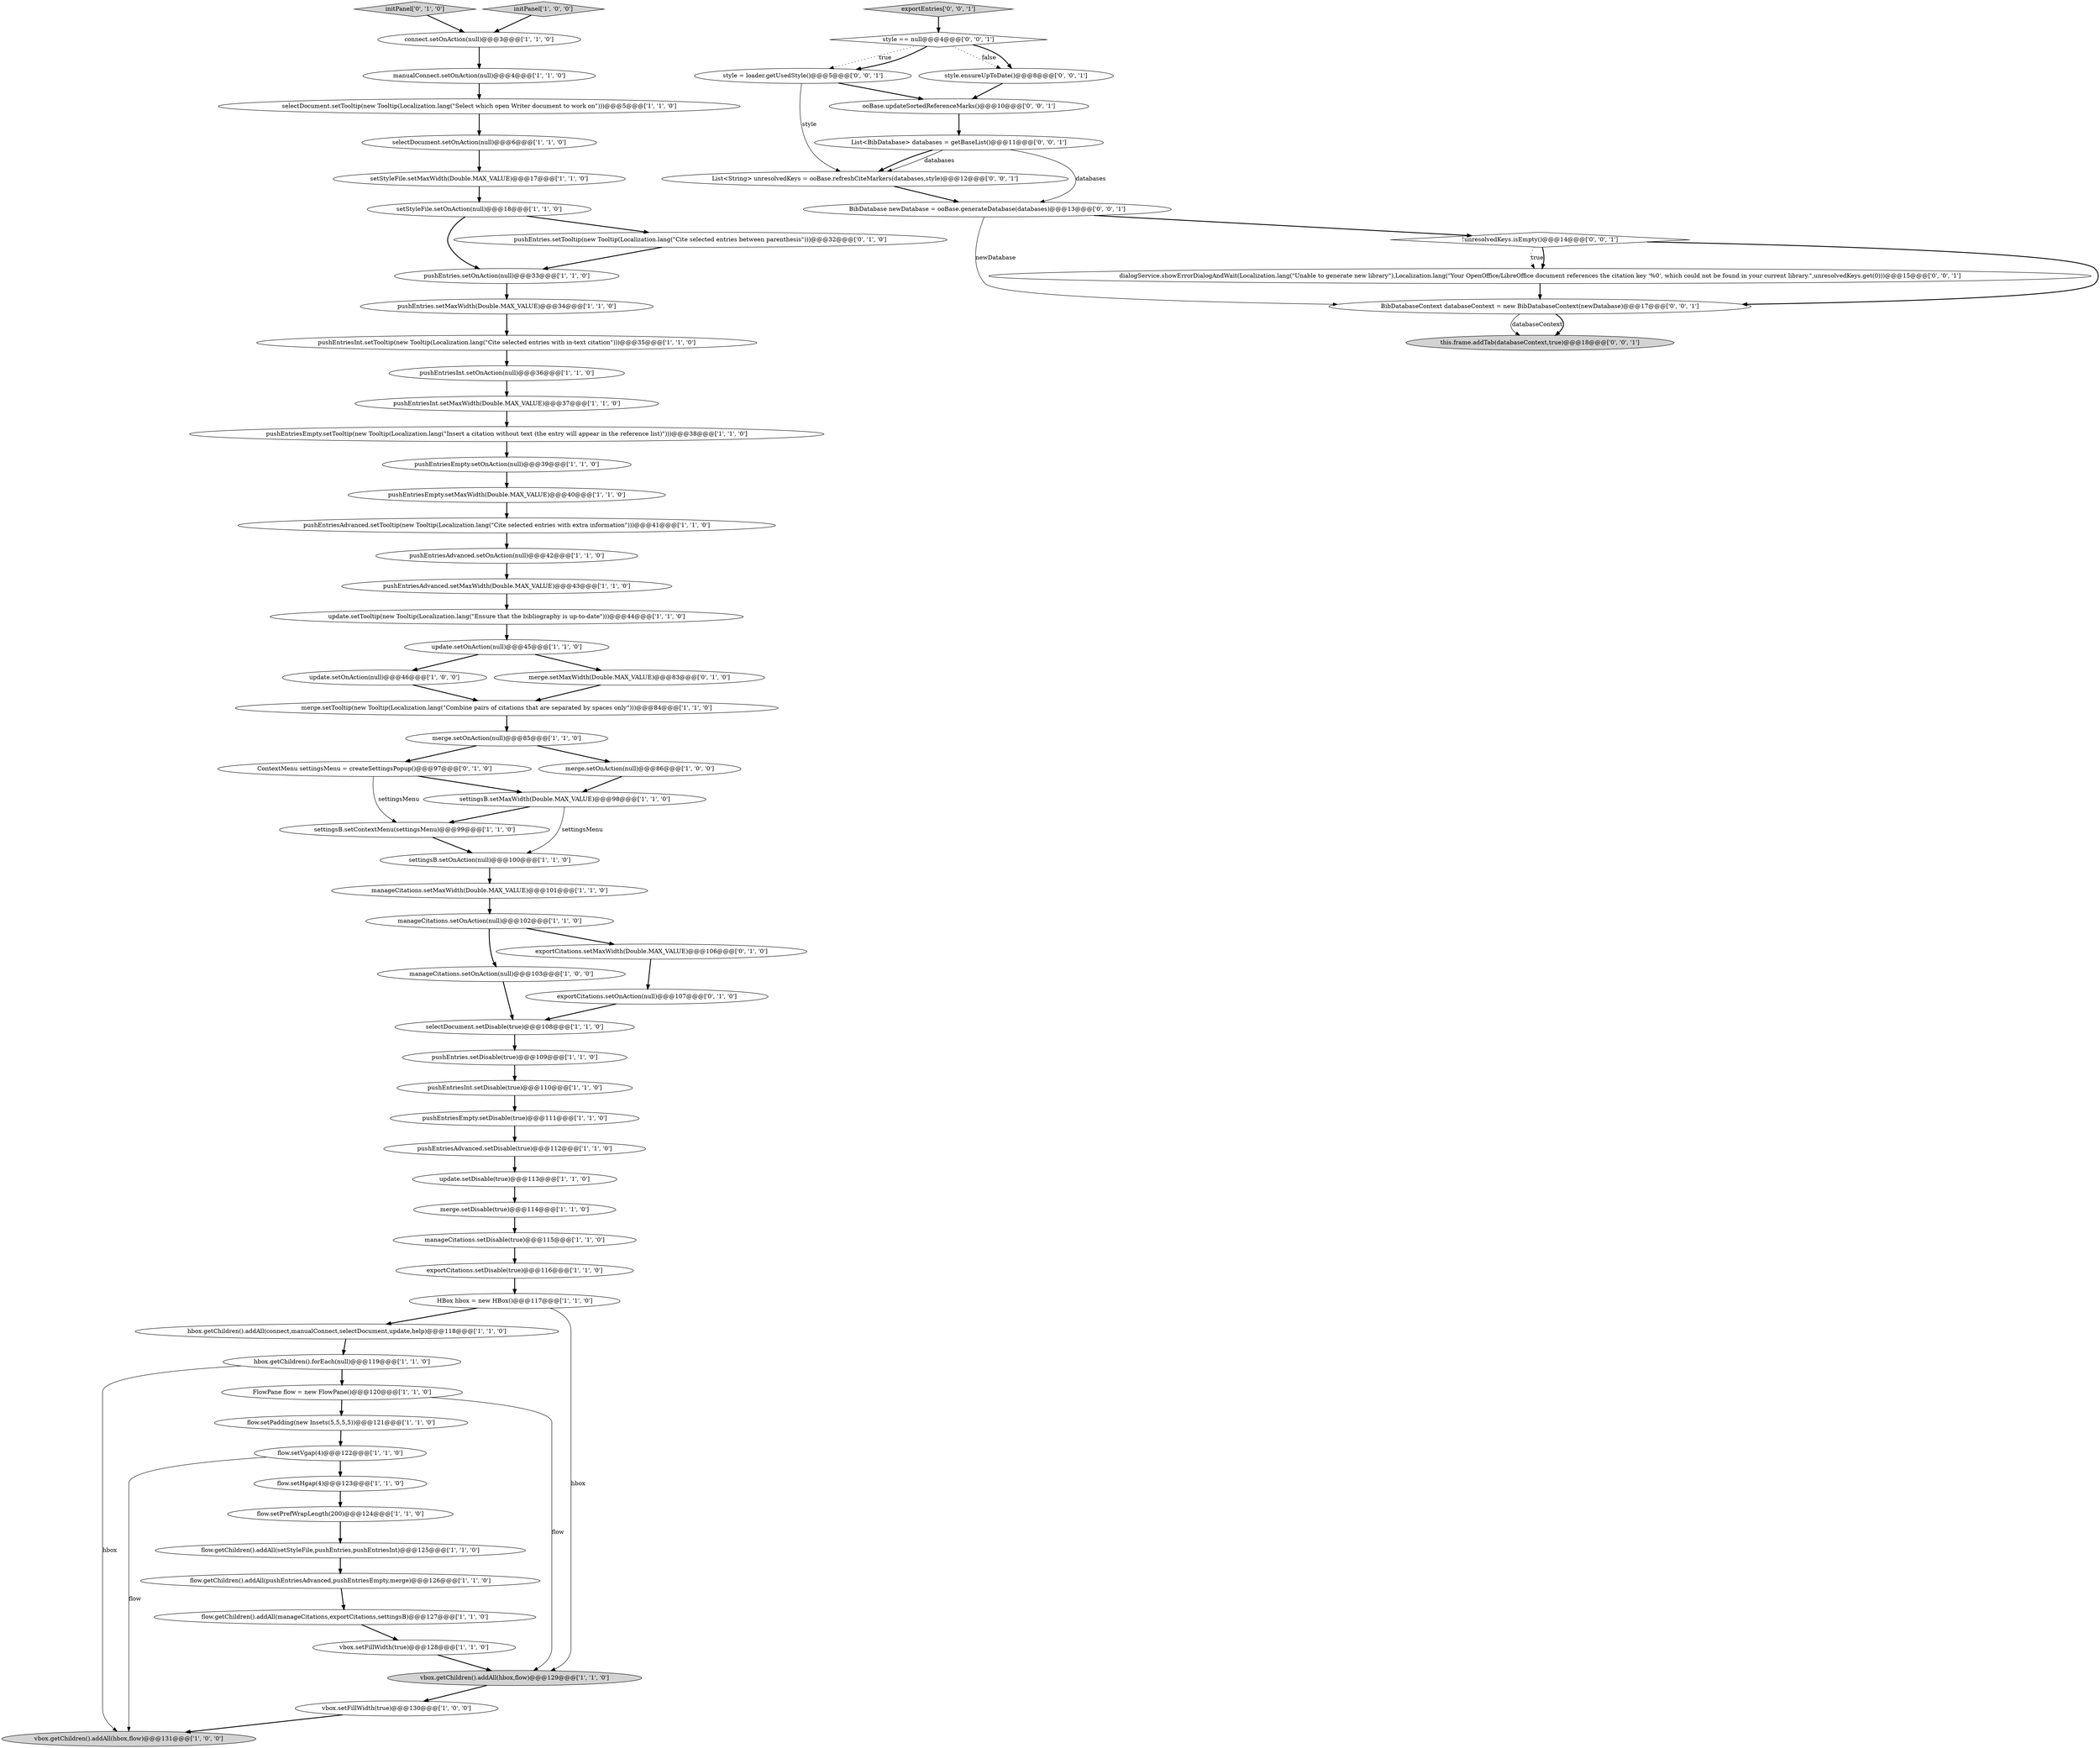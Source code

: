 digraph {
15 [style = filled, label = "manageCitations.setMaxWidth(Double.MAX_VALUE)@@@101@@@['1', '1', '0']", fillcolor = white, shape = ellipse image = "AAA0AAABBB1BBB"];
37 [style = filled, label = "manageCitations.setDisable(true)@@@115@@@['1', '1', '0']", fillcolor = white, shape = ellipse image = "AAA0AAABBB1BBB"];
52 [style = filled, label = "flow.setVgap(4)@@@122@@@['1', '1', '0']", fillcolor = white, shape = ellipse image = "AAA0AAABBB1BBB"];
40 [style = filled, label = "selectDocument.setTooltip(new Tooltip(Localization.lang(\"Select which open Writer document to work on\")))@@@5@@@['1', '1', '0']", fillcolor = white, shape = ellipse image = "AAA0AAABBB1BBB"];
56 [style = filled, label = "ContextMenu settingsMenu = createSettingsPopup()@@@97@@@['0', '1', '0']", fillcolor = white, shape = ellipse image = "AAA0AAABBB2BBB"];
58 [style = filled, label = "initPanel['0', '1', '0']", fillcolor = lightgray, shape = diamond image = "AAA0AAABBB2BBB"];
69 [style = filled, label = "List<BibDatabase> databases = getBaseList()@@@11@@@['0', '0', '1']", fillcolor = white, shape = ellipse image = "AAA0AAABBB3BBB"];
29 [style = filled, label = "setStyleFile.setOnAction(null)@@@18@@@['1', '1', '0']", fillcolor = white, shape = ellipse image = "AAA0AAABBB1BBB"];
46 [style = filled, label = "merge.setDisable(true)@@@114@@@['1', '1', '0']", fillcolor = white, shape = ellipse image = "AAA0AAABBB1BBB"];
10 [style = filled, label = "pushEntriesAdvanced.setTooltip(new Tooltip(Localization.lang(\"Cite selected entries with extra information\")))@@@41@@@['1', '1', '0']", fillcolor = white, shape = ellipse image = "AAA0AAABBB1BBB"];
13 [style = filled, label = "pushEntriesEmpty.setTooltip(new Tooltip(Localization.lang(\"Insert a citation without text (the entry will appear in the reference list)\")))@@@38@@@['1', '1', '0']", fillcolor = white, shape = ellipse image = "AAA0AAABBB1BBB"];
64 [style = filled, label = "BibDatabase newDatabase = ooBase.generateDatabase(databases)@@@13@@@['0', '0', '1']", fillcolor = white, shape = ellipse image = "AAA0AAABBB3BBB"];
26 [style = filled, label = "flow.setHgap(4)@@@123@@@['1', '1', '0']", fillcolor = white, shape = ellipse image = "AAA0AAABBB1BBB"];
43 [style = filled, label = "update.setDisable(true)@@@113@@@['1', '1', '0']", fillcolor = white, shape = ellipse image = "AAA0AAABBB1BBB"];
55 [style = filled, label = "exportCitations.setOnAction(null)@@@107@@@['0', '1', '0']", fillcolor = white, shape = ellipse image = "AAA0AAABBB2BBB"];
67 [style = filled, label = "BibDatabaseContext databaseContext = new BibDatabaseContext(newDatabase)@@@17@@@['0', '0', '1']", fillcolor = white, shape = ellipse image = "AAA0AAABBB3BBB"];
70 [style = filled, label = "style = loader.getUsedStyle()@@@5@@@['0', '0', '1']", fillcolor = white, shape = ellipse image = "AAA0AAABBB3BBB"];
4 [style = filled, label = "setStyleFile.setMaxWidth(Double.MAX_VALUE)@@@17@@@['1', '1', '0']", fillcolor = white, shape = ellipse image = "AAA0AAABBB1BBB"];
17 [style = filled, label = "flow.getChildren().addAll(setStyleFile,pushEntries,pushEntriesInt)@@@125@@@['1', '1', '0']", fillcolor = white, shape = ellipse image = "AAA0AAABBB1BBB"];
71 [style = filled, label = "this.frame.addTab(databaseContext,true)@@@18@@@['0', '0', '1']", fillcolor = lightgray, shape = ellipse image = "AAA0AAABBB3BBB"];
45 [style = filled, label = "manageCitations.setOnAction(null)@@@102@@@['1', '1', '0']", fillcolor = white, shape = ellipse image = "AAA0AAABBB1BBB"];
2 [style = filled, label = "pushEntriesInt.setOnAction(null)@@@36@@@['1', '1', '0']", fillcolor = white, shape = ellipse image = "AAA0AAABBB1BBB"];
63 [style = filled, label = "style.ensureUpToDate()@@@8@@@['0', '0', '1']", fillcolor = white, shape = ellipse image = "AAA0AAABBB3BBB"];
60 [style = filled, label = "ooBase.updateSortedReferenceMarks()@@@10@@@['0', '0', '1']", fillcolor = white, shape = ellipse image = "AAA0AAABBB3BBB"];
11 [style = filled, label = "settingsB.setMaxWidth(Double.MAX_VALUE)@@@98@@@['1', '1', '0']", fillcolor = white, shape = ellipse image = "AAA0AAABBB1BBB"];
53 [style = filled, label = "pushEntries.setOnAction(null)@@@33@@@['1', '1', '0']", fillcolor = white, shape = ellipse image = "AAA0AAABBB1BBB"];
9 [style = filled, label = "flow.getChildren().addAll(pushEntriesAdvanced,pushEntriesEmpty,merge)@@@126@@@['1', '1', '0']", fillcolor = white, shape = ellipse image = "AAA0AAABBB1BBB"];
1 [style = filled, label = "pushEntriesEmpty.setDisable(true)@@@111@@@['1', '1', '0']", fillcolor = white, shape = ellipse image = "AAA0AAABBB1BBB"];
21 [style = filled, label = "initPanel['1', '0', '0']", fillcolor = lightgray, shape = diamond image = "AAA0AAABBB1BBB"];
66 [style = filled, label = "dialogService.showErrorDialogAndWait(Localization.lang(\"Unable to generate new library\"),Localization.lang(\"Your OpenOffice/LibreOffice document references the citation key '%0', which could not be found in your current library.\",unresolvedKeys.get(0)))@@@15@@@['0', '0', '1']", fillcolor = white, shape = ellipse image = "AAA0AAABBB3BBB"];
3 [style = filled, label = "hbox.getChildren().forEach(null)@@@119@@@['1', '1', '0']", fillcolor = white, shape = ellipse image = "AAA0AAABBB1BBB"];
23 [style = filled, label = "flow.setPrefWrapLength(200)@@@124@@@['1', '1', '0']", fillcolor = white, shape = ellipse image = "AAA0AAABBB1BBB"];
34 [style = filled, label = "settingsB.setOnAction(null)@@@100@@@['1', '1', '0']", fillcolor = white, shape = ellipse image = "AAA0AAABBB1BBB"];
65 [style = filled, label = "!unresolvedKeys.isEmpty()@@@14@@@['0', '0', '1']", fillcolor = white, shape = diamond image = "AAA0AAABBB3BBB"];
33 [style = filled, label = "merge.setOnAction(null)@@@86@@@['1', '0', '0']", fillcolor = white, shape = ellipse image = "AAA0AAABBB1BBB"];
14 [style = filled, label = "pushEntriesAdvanced.setDisable(true)@@@112@@@['1', '1', '0']", fillcolor = white, shape = ellipse image = "AAA0AAABBB1BBB"];
30 [style = filled, label = "selectDocument.setOnAction(null)@@@6@@@['1', '1', '0']", fillcolor = white, shape = ellipse image = "AAA0AAABBB1BBB"];
42 [style = filled, label = "pushEntries.setMaxWidth(Double.MAX_VALUE)@@@34@@@['1', '1', '0']", fillcolor = white, shape = ellipse image = "AAA0AAABBB1BBB"];
44 [style = filled, label = "HBox hbox = new HBox()@@@117@@@['1', '1', '0']", fillcolor = white, shape = ellipse image = "AAA0AAABBB1BBB"];
0 [style = filled, label = "pushEntriesAdvanced.setOnAction(null)@@@42@@@['1', '1', '0']", fillcolor = white, shape = ellipse image = "AAA0AAABBB1BBB"];
20 [style = filled, label = "FlowPane flow = new FlowPane()@@@120@@@['1', '1', '0']", fillcolor = white, shape = ellipse image = "AAA0AAABBB1BBB"];
24 [style = filled, label = "pushEntriesInt.setDisable(true)@@@110@@@['1', '1', '0']", fillcolor = white, shape = ellipse image = "AAA0AAABBB1BBB"];
59 [style = filled, label = "pushEntries.setTooltip(new Tooltip(Localization.lang(\"Cite selected entries between parenthesis\")))@@@32@@@['0', '1', '0']", fillcolor = white, shape = ellipse image = "AAA0AAABBB2BBB"];
27 [style = filled, label = "hbox.getChildren().addAll(connect,manualConnect,selectDocument,update,help)@@@118@@@['1', '1', '0']", fillcolor = white, shape = ellipse image = "AAA0AAABBB1BBB"];
35 [style = filled, label = "flow.setPadding(new Insets(5,5,5,5))@@@121@@@['1', '1', '0']", fillcolor = white, shape = ellipse image = "AAA0AAABBB1BBB"];
18 [style = filled, label = "manageCitations.setOnAction(null)@@@103@@@['1', '0', '0']", fillcolor = white, shape = ellipse image = "AAA0AAABBB1BBB"];
16 [style = filled, label = "manualConnect.setOnAction(null)@@@4@@@['1', '1', '0']", fillcolor = white, shape = ellipse image = "AAA0AAABBB1BBB"];
32 [style = filled, label = "pushEntriesEmpty.setMaxWidth(Double.MAX_VALUE)@@@40@@@['1', '1', '0']", fillcolor = white, shape = ellipse image = "AAA0AAABBB1BBB"];
47 [style = filled, label = "vbox.setFillWidth(true)@@@130@@@['1', '0', '0']", fillcolor = white, shape = ellipse image = "AAA0AAABBB1BBB"];
39 [style = filled, label = "settingsB.setContextMenu(settingsMenu)@@@99@@@['1', '1', '0']", fillcolor = white, shape = ellipse image = "AAA0AAABBB1BBB"];
48 [style = filled, label = "pushEntriesEmpty.setOnAction(null)@@@39@@@['1', '1', '0']", fillcolor = white, shape = ellipse image = "AAA0AAABBB1BBB"];
61 [style = filled, label = "exportEntries['0', '0', '1']", fillcolor = lightgray, shape = diamond image = "AAA0AAABBB3BBB"];
7 [style = filled, label = "merge.setOnAction(null)@@@85@@@['1', '1', '0']", fillcolor = white, shape = ellipse image = "AAA0AAABBB1BBB"];
8 [style = filled, label = "vbox.getChildren().addAll(hbox,flow)@@@129@@@['1', '1', '0']", fillcolor = lightgray, shape = ellipse image = "AAA0AAABBB1BBB"];
12 [style = filled, label = "connect.setOnAction(null)@@@3@@@['1', '1', '0']", fillcolor = white, shape = ellipse image = "AAA0AAABBB1BBB"];
22 [style = filled, label = "pushEntriesAdvanced.setMaxWidth(Double.MAX_VALUE)@@@43@@@['1', '1', '0']", fillcolor = white, shape = ellipse image = "AAA0AAABBB1BBB"];
36 [style = filled, label = "update.setOnAction(null)@@@45@@@['1', '1', '0']", fillcolor = white, shape = ellipse image = "AAA0AAABBB1BBB"];
19 [style = filled, label = "pushEntries.setDisable(true)@@@109@@@['1', '1', '0']", fillcolor = white, shape = ellipse image = "AAA0AAABBB1BBB"];
50 [style = filled, label = "vbox.getChildren().addAll(hbox,flow)@@@131@@@['1', '0', '0']", fillcolor = lightgray, shape = ellipse image = "AAA0AAABBB1BBB"];
31 [style = filled, label = "update.setTooltip(new Tooltip(Localization.lang(\"Ensure that the bibliography is up-to-date\")))@@@44@@@['1', '1', '0']", fillcolor = white, shape = ellipse image = "AAA0AAABBB1BBB"];
28 [style = filled, label = "merge.setTooltip(new Tooltip(Localization.lang(\"Combine pairs of citations that are separated by spaces only\")))@@@84@@@['1', '1', '0']", fillcolor = white, shape = ellipse image = "AAA0AAABBB1BBB"];
51 [style = filled, label = "update.setOnAction(null)@@@46@@@['1', '0', '0']", fillcolor = white, shape = ellipse image = "AAA0AAABBB1BBB"];
49 [style = filled, label = "exportCitations.setDisable(true)@@@116@@@['1', '1', '0']", fillcolor = white, shape = ellipse image = "AAA0AAABBB1BBB"];
54 [style = filled, label = "merge.setMaxWidth(Double.MAX_VALUE)@@@83@@@['0', '1', '0']", fillcolor = white, shape = ellipse image = "AAA0AAABBB2BBB"];
6 [style = filled, label = "pushEntriesInt.setMaxWidth(Double.MAX_VALUE)@@@37@@@['1', '1', '0']", fillcolor = white, shape = ellipse image = "AAA0AAABBB1BBB"];
5 [style = filled, label = "vbox.setFillWidth(true)@@@128@@@['1', '1', '0']", fillcolor = white, shape = ellipse image = "AAA0AAABBB1BBB"];
57 [style = filled, label = "exportCitations.setMaxWidth(Double.MAX_VALUE)@@@106@@@['0', '1', '0']", fillcolor = white, shape = ellipse image = "AAA0AAABBB2BBB"];
41 [style = filled, label = "pushEntriesInt.setTooltip(new Tooltip(Localization.lang(\"Cite selected entries with in-text citation\")))@@@35@@@['1', '1', '0']", fillcolor = white, shape = ellipse image = "AAA0AAABBB1BBB"];
68 [style = filled, label = "List<String> unresolvedKeys = ooBase.refreshCiteMarkers(databases,style)@@@12@@@['0', '0', '1']", fillcolor = white, shape = ellipse image = "AAA0AAABBB3BBB"];
38 [style = filled, label = "flow.getChildren().addAll(manageCitations,exportCitations,settingsB)@@@127@@@['1', '1', '0']", fillcolor = white, shape = ellipse image = "AAA0AAABBB1BBB"];
25 [style = filled, label = "selectDocument.setDisable(true)@@@108@@@['1', '1', '0']", fillcolor = white, shape = ellipse image = "AAA0AAABBB1BBB"];
62 [style = filled, label = "style == null@@@4@@@['0', '0', '1']", fillcolor = white, shape = diamond image = "AAA0AAABBB3BBB"];
65->66 [style = dotted, label="true"];
52->26 [style = bold, label=""];
25->19 [style = bold, label=""];
43->46 [style = bold, label=""];
66->67 [style = bold, label=""];
65->66 [style = bold, label=""];
22->31 [style = bold, label=""];
12->16 [style = bold, label=""];
65->67 [style = bold, label=""];
11->34 [style = solid, label="settingsMenu"];
7->56 [style = bold, label=""];
46->37 [style = bold, label=""];
51->28 [style = bold, label=""];
60->69 [style = bold, label=""];
30->4 [style = bold, label=""];
64->65 [style = bold, label=""];
29->53 [style = bold, label=""];
26->23 [style = bold, label=""];
57->55 [style = bold, label=""];
31->36 [style = bold, label=""];
35->52 [style = bold, label=""];
29->59 [style = bold, label=""];
40->30 [style = bold, label=""];
36->54 [style = bold, label=""];
16->40 [style = bold, label=""];
36->51 [style = bold, label=""];
34->15 [style = bold, label=""];
14->43 [style = bold, label=""];
8->47 [style = bold, label=""];
13->48 [style = bold, label=""];
0->22 [style = bold, label=""];
33->11 [style = bold, label=""];
38->5 [style = bold, label=""];
67->71 [style = solid, label="databaseContext"];
1->14 [style = bold, label=""];
56->39 [style = solid, label="settingsMenu"];
69->68 [style = bold, label=""];
20->35 [style = bold, label=""];
54->28 [style = bold, label=""];
32->10 [style = bold, label=""];
44->27 [style = bold, label=""];
17->9 [style = bold, label=""];
62->70 [style = dotted, label="true"];
52->50 [style = solid, label="flow"];
49->44 [style = bold, label=""];
9->38 [style = bold, label=""];
48->32 [style = bold, label=""];
3->50 [style = solid, label="hbox"];
67->71 [style = bold, label=""];
5->8 [style = bold, label=""];
7->33 [style = bold, label=""];
64->67 [style = solid, label="newDatabase"];
41->2 [style = bold, label=""];
69->68 [style = solid, label="databases"];
61->62 [style = bold, label=""];
19->24 [style = bold, label=""];
15->45 [style = bold, label=""];
24->1 [style = bold, label=""];
42->41 [style = bold, label=""];
69->64 [style = solid, label="databases"];
2->6 [style = bold, label=""];
70->68 [style = solid, label="style"];
58->12 [style = bold, label=""];
45->18 [style = bold, label=""];
37->49 [style = bold, label=""];
23->17 [style = bold, label=""];
56->11 [style = bold, label=""];
62->70 [style = bold, label=""];
10->0 [style = bold, label=""];
45->57 [style = bold, label=""];
28->7 [style = bold, label=""];
55->25 [style = bold, label=""];
39->34 [style = bold, label=""];
27->3 [style = bold, label=""];
11->39 [style = bold, label=""];
18->25 [style = bold, label=""];
53->42 [style = bold, label=""];
6->13 [style = bold, label=""];
68->64 [style = bold, label=""];
20->8 [style = solid, label="flow"];
3->20 [style = bold, label=""];
21->12 [style = bold, label=""];
70->60 [style = bold, label=""];
44->8 [style = solid, label="hbox"];
47->50 [style = bold, label=""];
62->63 [style = dotted, label="false"];
59->53 [style = bold, label=""];
4->29 [style = bold, label=""];
63->60 [style = bold, label=""];
62->63 [style = bold, label=""];
}
